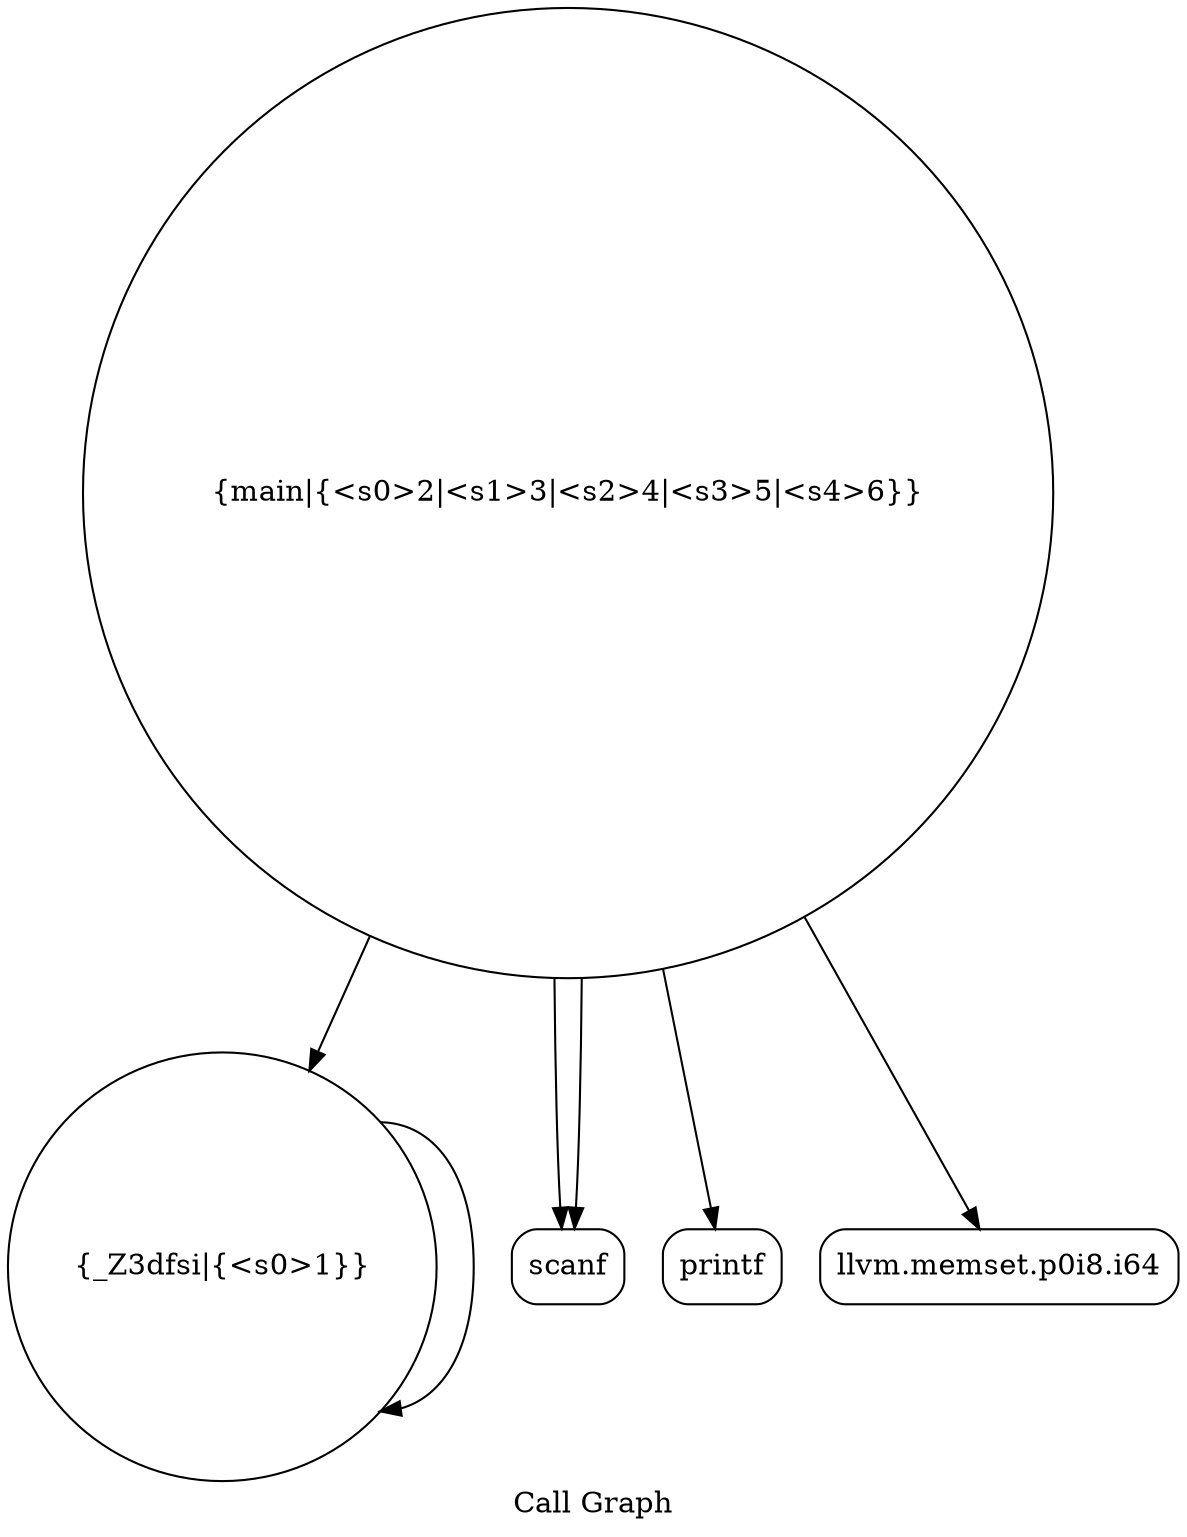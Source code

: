 digraph "Call Graph" {
	label="Call Graph";

	Node0x56070ae785d0 [shape=record,shape=circle,label="{_Z3dfsi|{<s0>1}}"];
	Node0x56070ae785d0:s0 -> Node0x56070ae785d0[color=black];
	Node0x56070ae78ae0 [shape=record,shape=Mrecord,label="{scanf}"];
	Node0x56070ae78be0 [shape=record,shape=Mrecord,label="{printf}"];
	Node0x56070ae78a60 [shape=record,shape=circle,label="{main|{<s0>2|<s1>3|<s2>4|<s3>5|<s4>6}}"];
	Node0x56070ae78a60:s0 -> Node0x56070ae78ae0[color=black];
	Node0x56070ae78a60:s1 -> Node0x56070ae78ae0[color=black];
	Node0x56070ae78a60:s2 -> Node0x56070ae78b60[color=black];
	Node0x56070ae78a60:s3 -> Node0x56070ae785d0[color=black];
	Node0x56070ae78a60:s4 -> Node0x56070ae78be0[color=black];
	Node0x56070ae78b60 [shape=record,shape=Mrecord,label="{llvm.memset.p0i8.i64}"];
}
